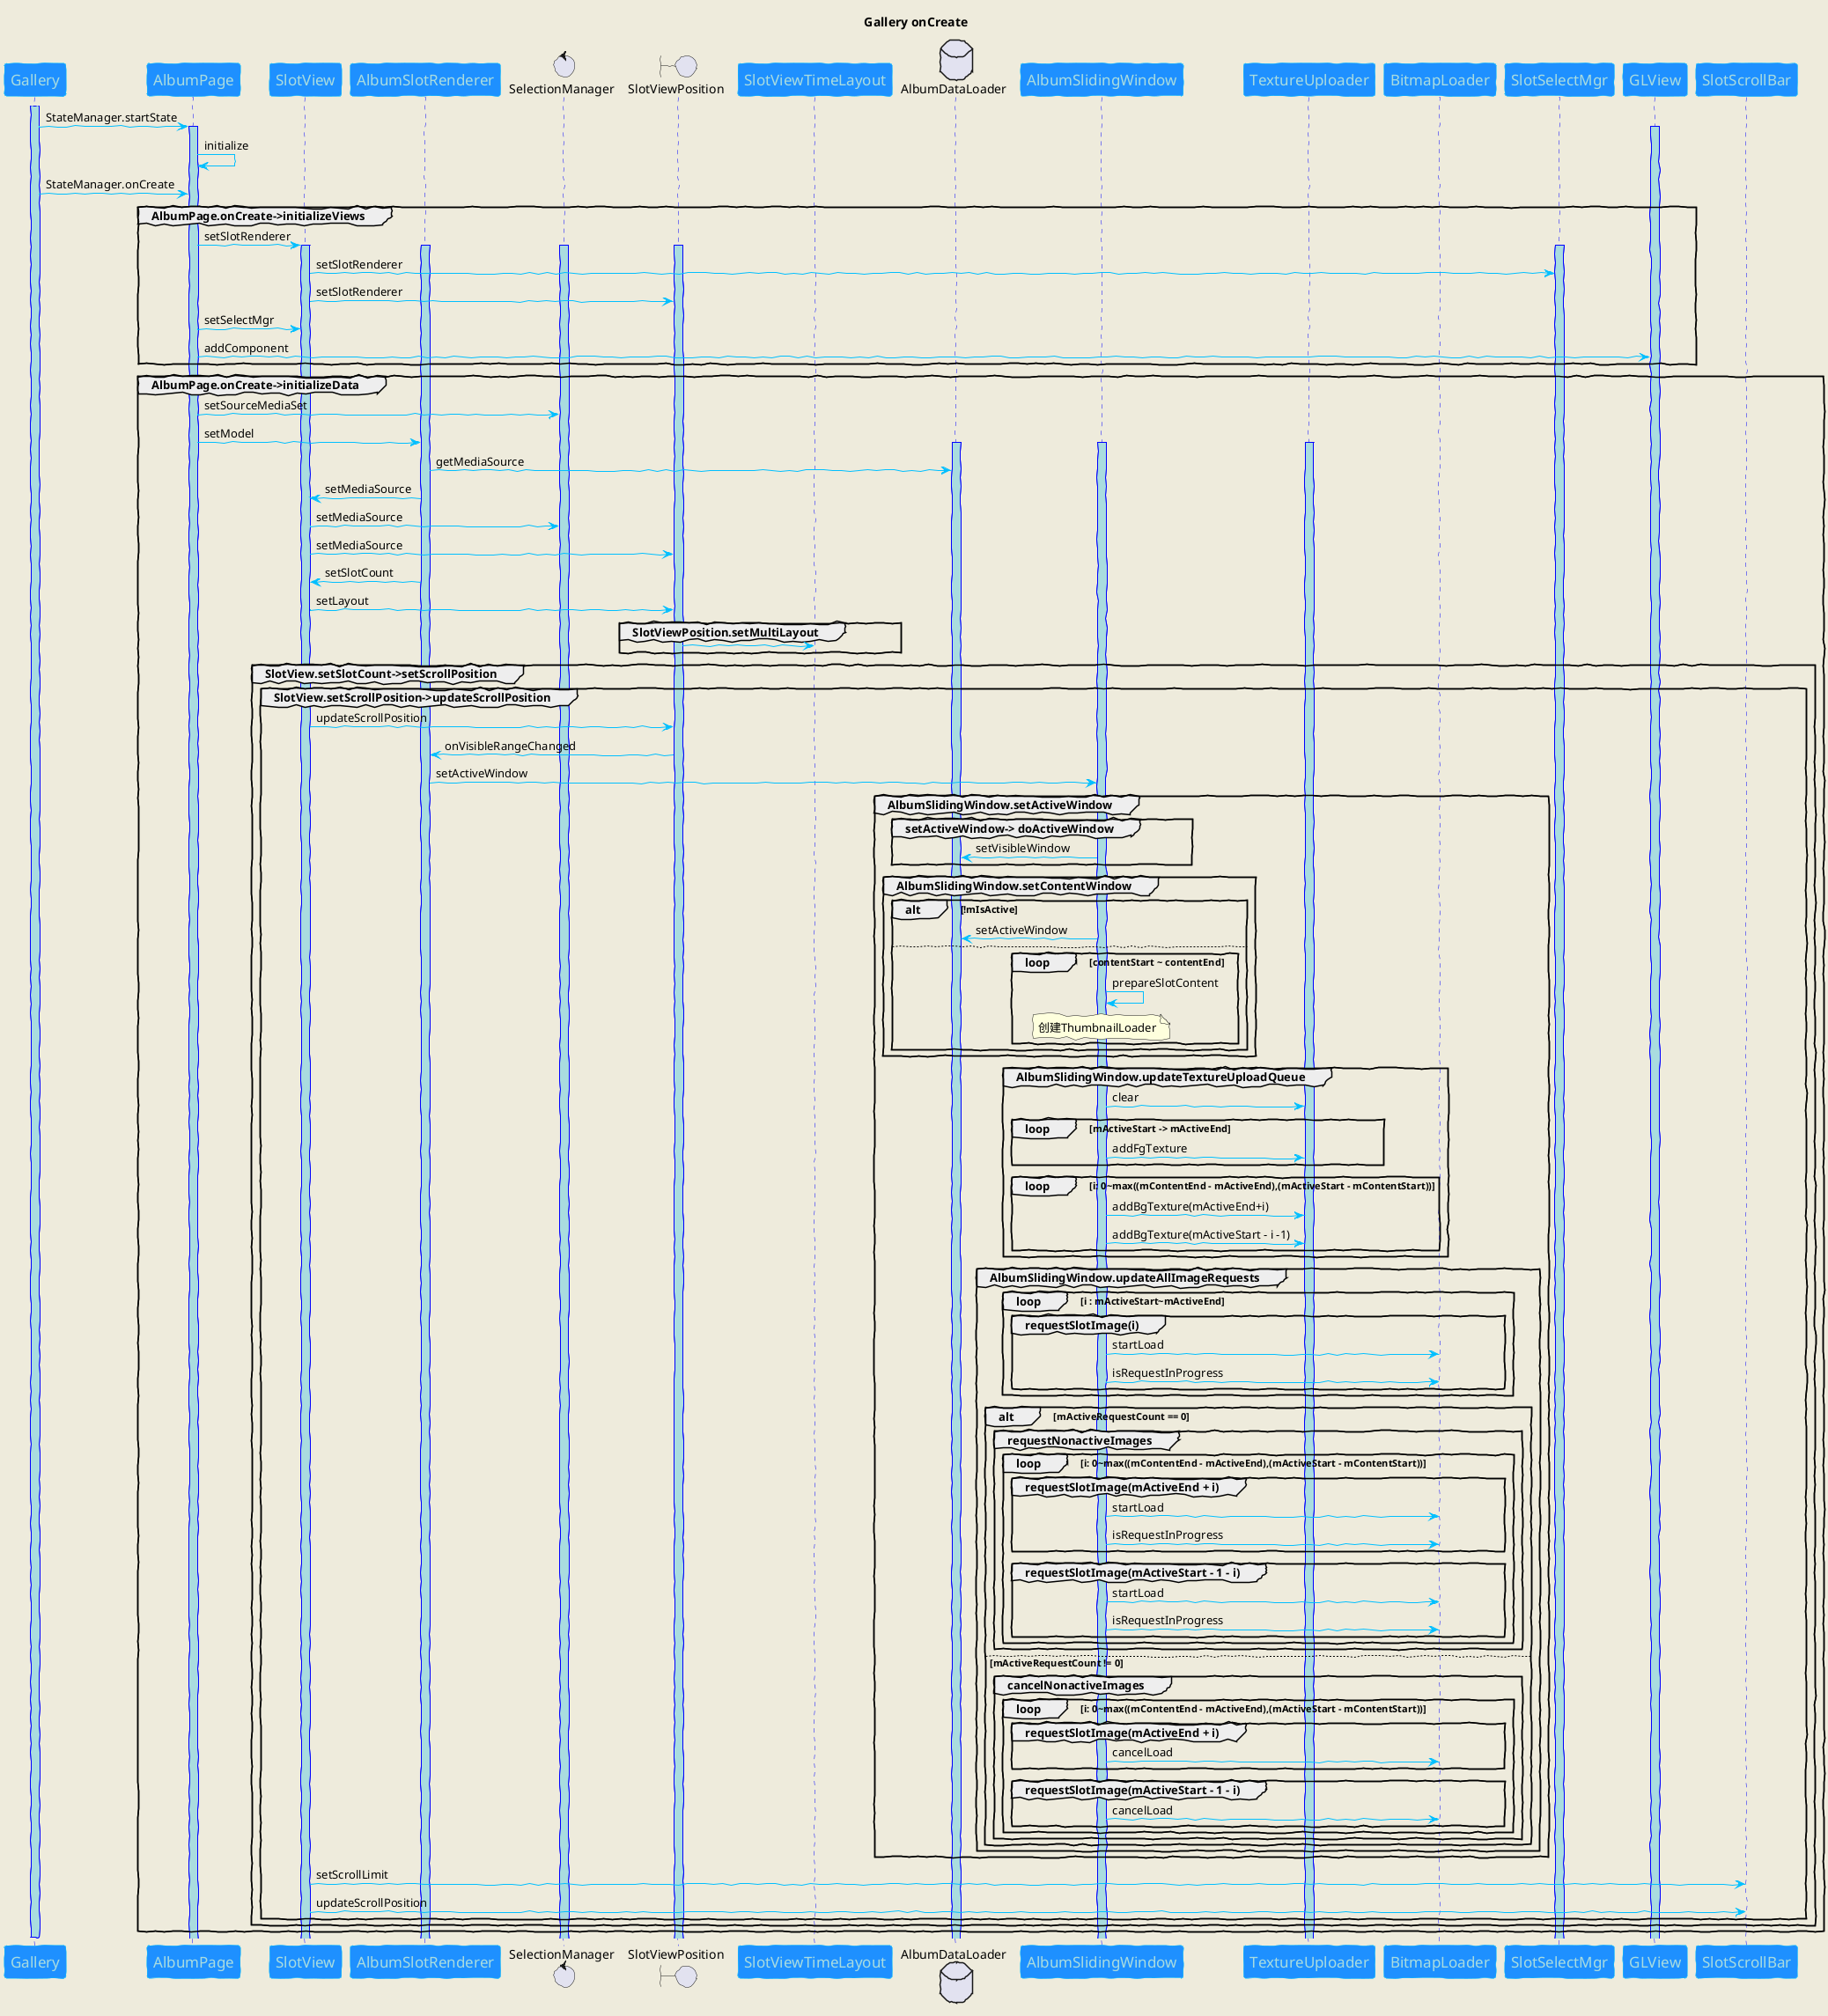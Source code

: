 /*
participant
actor
boundary
control
entity
database
*/

@startuml

skinparam backgroundColor #EEEBDC
skinparam handwritten true
skinparam sequence {
	ArrowColor DeepSkyBlue
	ActorBorderColor DeepSkyBlue
	LifeLineBorderColor blue
	LifeLineBackgroundColor #A9DCDF

	ParticipantBorderColor DeepSkyBlue
	ParticipantBackgroundColor DodgerBlue
	ParticipantFontName Impact
	ParticipantFontSize 17
	ParticipantFontColor #A9DCDF

	ActorBackgroundColor aqua
	ActorFontColor DeepSkyBlue
	ActorFontSize 17
	ActorFontName Aapex
}


participant Gallery
participant AlbumPage

participant SlotView

participant AlbumSlotRenderer
control SelectionManager
boundary SlotViewPosition
participant SlotViewTimeLayout
database AlbumDataLoader
participant AlbumSlidingWindow

participant TextureUploader
participant BitmapLoader
participant SlotSelectMgr
participant GLView
participant SlotScrollBar

title Gallery onCreate

activate Gallery
Gallery -> AlbumPage : StateManager.startState
activate AlbumPage
activate GLView
AlbumPage -> AlbumPage: initialize

Gallery -> AlbumPage : StateManager.onCreate
group AlbumPage.onCreate->initializeViews
    AlbumPage -> SlotView: setSlotRenderer
    activate SlotView
    activate AlbumSlotRenderer
    activate SelectionManager
    activate SlotSelectMgr
    activate SlotViewPosition


    SlotView -> SlotSelectMgr: setSlotRenderer
    SlotView -> SlotViewPosition: setSlotRenderer
    AlbumPage -> SlotView: setSelectMgr
    AlbumPage -> GLView: addComponent
end

group AlbumPage.onCreate->initializeData
    AlbumPage -> SelectionManager: setSourceMediaSet
    AlbumPage -> AlbumSlotRenderer: setModel
    activate AlbumDataLoader
    activate AlbumSlidingWindow
    activate TextureUploader
    AlbumSlotRenderer -> AlbumDataLoader: getMediaSource
    AlbumSlotRenderer -> SlotView: setMediaSource
    SlotView -> SelectionManager: setMediaSource
    SlotView -> SlotViewPosition: setMediaSource
    AlbumSlotRenderer -> SlotView: setSlotCount
    SlotView -> SlotViewPosition: setLayout
    group SlotViewPosition.setMultiLayout
            SlotViewPosition-> SlotViewTimeLayout
    end
    group SlotView.setSlotCount->setScrollPosition
        group SlotView.setScrollPosition->updateScrollPosition
            SlotView -> SlotViewPosition: updateScrollPosition
            SlotViewPosition -> AlbumSlotRenderer: onVisibleRangeChanged

            AlbumSlotRenderer->AlbumSlidingWindow: setActiveWindow
            group AlbumSlidingWindow.setActiveWindow
                group setActiveWindow-> doActiveWindow
                    AlbumSlidingWindow-> AlbumDataLoader: setVisibleWindow
                end

                group AlbumSlidingWindow.setContentWindow
                    alt !mIsActive
                        AlbumSlidingWindow -> AlbumDataLoader: setActiveWindow
                    else
                        loop contentStart ~ contentEnd
                            AlbumSlidingWindow-> AlbumSlidingWindow: prepareSlotContent
                            note over AlbumSlidingWindow: 创建ThumbnailLoader
                        end
                    end
                end

                group AlbumSlidingWindow.updateTextureUploadQueue
                    AlbumSlidingWindow-> TextureUploader:clear
                    loop mActiveStart -> mActiveEnd
                        AlbumSlidingWindow-> TextureUploader: addFgTexture
                    end

                    loop i: 0~max((mContentEnd - mActiveEnd),(mActiveStart - mContentStart))
                        AlbumSlidingWindow-> TextureUploader: addBgTexture(mActiveEnd+i)
                        AlbumSlidingWindow-> TextureUploader: addBgTexture(mActiveStart - i -1)
                    end
                end

                group AlbumSlidingWindow.updateAllImageRequests
                    loop i : mActiveStart~mActiveEnd
                        group requestSlotImage(i)
                            AlbumSlidingWindow-> BitmapLoader: startLoad
                            AlbumSlidingWindow-> BitmapLoader: isRequestInProgress
                        end
                    end

                    alt mActiveRequestCount == 0
                        group requestNonactiveImages
                            loop i: 0~max((mContentEnd - mActiveEnd),(mActiveStart - mContentStart))
                                group requestSlotImage(mActiveEnd + i)
                                AlbumSlidingWindow-> BitmapLoader: startLoad
                                AlbumSlidingWindow-> BitmapLoader: isRequestInProgress
                                end
                                group requestSlotImage(mActiveStart - 1 - i)
                                AlbumSlidingWindow-> BitmapLoader: startLoad
                                AlbumSlidingWindow-> BitmapLoader: isRequestInProgress
                                end
                            end
                        end
                    else mActiveRequestCount != 0
                        group cancelNonactiveImages
                            loop i: 0~max((mContentEnd - mActiveEnd),(mActiveStart - mContentStart))
                                 group requestSlotImage(mActiveEnd + i)
                                 AlbumSlidingWindow-> BitmapLoader: cancelLoad
                                 end
                                 group requestSlotImage(mActiveStart - 1 - i)
                                 AlbumSlidingWindow-> BitmapLoader: cancelLoad
                                 end
                            end
                        end
                    end
                end

            end

            SlotView -> SlotScrollBar:setScrollLimit
            SlotView -> SlotScrollBar:updateScrollPosition

        end
    end

end

deactivate Gallery
































































@enduml



